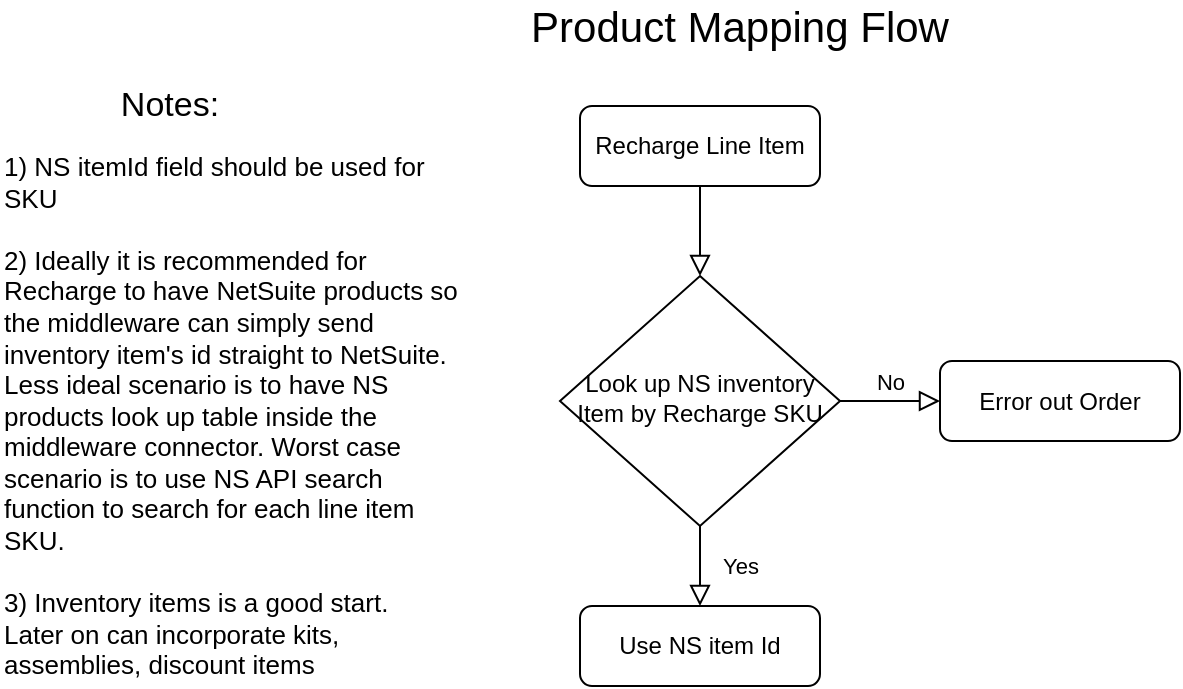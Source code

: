 <mxfile version="14.2.9" type="github">
  <diagram id="C5RBs43oDa-KdzZeNtuy" name="Page-1">
    <mxGraphModel dx="1248" dy="677" grid="1" gridSize="10" guides="1" tooltips="1" connect="1" arrows="1" fold="1" page="1" pageScale="1" pageWidth="827" pageHeight="1169" math="0" shadow="0">
      <root>
        <mxCell id="WIyWlLk6GJQsqaUBKTNV-0" />
        <mxCell id="WIyWlLk6GJQsqaUBKTNV-1" parent="WIyWlLk6GJQsqaUBKTNV-0" />
        <mxCell id="WIyWlLk6GJQsqaUBKTNV-2" value="" style="rounded=0;html=1;jettySize=auto;orthogonalLoop=1;fontSize=11;endArrow=block;endFill=0;endSize=8;strokeWidth=1;shadow=0;labelBackgroundColor=none;edgeStyle=orthogonalEdgeStyle;" parent="WIyWlLk6GJQsqaUBKTNV-1" source="WIyWlLk6GJQsqaUBKTNV-3" target="WIyWlLk6GJQsqaUBKTNV-6" edge="1">
          <mxGeometry relative="1" as="geometry" />
        </mxCell>
        <mxCell id="WIyWlLk6GJQsqaUBKTNV-3" value="Recharge Line Item" style="rounded=1;whiteSpace=wrap;html=1;fontSize=12;glass=0;strokeWidth=1;shadow=0;" parent="WIyWlLk6GJQsqaUBKTNV-1" vertex="1">
          <mxGeometry x="320" y="80" width="120" height="40" as="geometry" />
        </mxCell>
        <mxCell id="WIyWlLk6GJQsqaUBKTNV-4" value="Yes" style="rounded=0;html=1;jettySize=auto;orthogonalLoop=1;fontSize=11;endArrow=block;endFill=0;endSize=8;strokeWidth=1;shadow=0;labelBackgroundColor=none;edgeStyle=orthogonalEdgeStyle;entryX=0.5;entryY=0;entryDx=0;entryDy=0;" parent="WIyWlLk6GJQsqaUBKTNV-1" source="WIyWlLk6GJQsqaUBKTNV-6" target="WIyWlLk6GJQsqaUBKTNV-11" edge="1">
          <mxGeometry y="20" relative="1" as="geometry">
            <mxPoint as="offset" />
            <mxPoint x="380" y="290" as="targetPoint" />
          </mxGeometry>
        </mxCell>
        <mxCell id="WIyWlLk6GJQsqaUBKTNV-5" value="No" style="edgeStyle=orthogonalEdgeStyle;rounded=0;html=1;jettySize=auto;orthogonalLoop=1;fontSize=11;endArrow=block;endFill=0;endSize=8;strokeWidth=1;shadow=0;labelBackgroundColor=none;" parent="WIyWlLk6GJQsqaUBKTNV-1" source="WIyWlLk6GJQsqaUBKTNV-6" target="WIyWlLk6GJQsqaUBKTNV-7" edge="1">
          <mxGeometry y="10" relative="1" as="geometry">
            <mxPoint as="offset" />
          </mxGeometry>
        </mxCell>
        <mxCell id="WIyWlLk6GJQsqaUBKTNV-6" value="Look up NS inventory Item by Recharge SKU" style="rhombus;whiteSpace=wrap;html=1;shadow=0;fontFamily=Helvetica;fontSize=12;align=center;strokeWidth=1;spacing=6;spacingTop=-4;" parent="WIyWlLk6GJQsqaUBKTNV-1" vertex="1">
          <mxGeometry x="310" y="165" width="140" height="125" as="geometry" />
        </mxCell>
        <mxCell id="WIyWlLk6GJQsqaUBKTNV-7" value="Error out Order" style="rounded=1;whiteSpace=wrap;html=1;fontSize=12;glass=0;strokeWidth=1;shadow=0;" parent="WIyWlLk6GJQsqaUBKTNV-1" vertex="1">
          <mxGeometry x="500" y="207.5" width="120" height="40" as="geometry" />
        </mxCell>
        <mxCell id="WIyWlLk6GJQsqaUBKTNV-11" value="Use NS item Id" style="rounded=1;whiteSpace=wrap;html=1;fontSize=12;glass=0;strokeWidth=1;shadow=0;" parent="WIyWlLk6GJQsqaUBKTNV-1" vertex="1">
          <mxGeometry x="320" y="330" width="120" height="40" as="geometry" />
        </mxCell>
        <mxCell id="HohFvTohIKbDiMLzLd_U-0" value="Product Mapping Flow" style="text;html=1;strokeColor=none;fillColor=none;align=center;verticalAlign=middle;whiteSpace=wrap;rounded=0;fontSize=21;" vertex="1" parent="WIyWlLk6GJQsqaUBKTNV-1">
          <mxGeometry x="270" y="30" width="260" height="20" as="geometry" />
        </mxCell>
        <mxCell id="HohFvTohIKbDiMLzLd_U-1" value="Notes:" style="text;html=1;strokeColor=none;fillColor=none;align=center;verticalAlign=middle;whiteSpace=wrap;rounded=0;dashed=1;fontSize=17;" vertex="1" parent="WIyWlLk6GJQsqaUBKTNV-1">
          <mxGeometry x="60" y="70" width="110" height="20" as="geometry" />
        </mxCell>
        <mxCell id="HohFvTohIKbDiMLzLd_U-2" value="1) NS itemId field should be used for SKU&lt;br&gt;&lt;br&gt;2) Ideally it is recommended for Recharge to have NetSuite products so the middleware can simply send inventory item&#39;s id straight to NetSuite. Less ideal scenario is to have NS products look up table inside the middleware connector. Worst case scenario is to use NS API search function to search for each line item SKU.&lt;br&gt;&lt;br&gt;3) Inventory items is a good start.&amp;nbsp; Later on can incorporate kits, assemblies, discount items" style="text;html=1;strokeColor=none;fillColor=none;align=left;verticalAlign=middle;whiteSpace=wrap;rounded=0;dashed=1;fontSize=13;" vertex="1" parent="WIyWlLk6GJQsqaUBKTNV-1">
          <mxGeometry x="30" y="215" width="230" height="40" as="geometry" />
        </mxCell>
      </root>
    </mxGraphModel>
  </diagram>
</mxfile>
